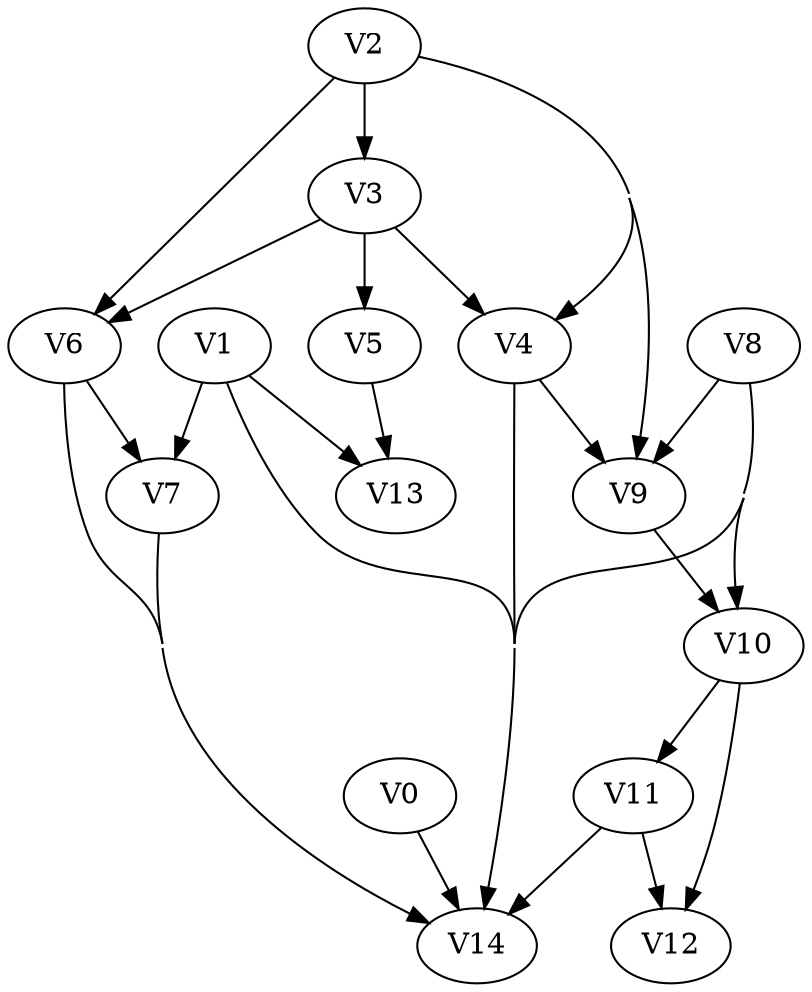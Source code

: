 strict digraph my_dotgraph {
concentrate=True;
V0;
V1;
V2;
V3;
V4;
V5;
V6;
V7;
V8;
V9;
V10;
V11;
V12;
V13;
V14;
V0 -> V14;
V1 -> V7;
V1 -> V13;
V1 -> V14;
V2 -> V3;
V2 -> V4;
V2 -> V6;
V2 -> V9;
V3 -> V4;
V3 -> V5;
V3 -> V6;
V4 -> V9;
V4 -> V14;
V5 -> V13;
V6 -> V7;
V6 -> V14;
V7 -> V14;
V8 -> V9;
V8 -> V10;
V8 -> V14;
V9 -> V10;
V10 -> V11;
V10 -> V12;
V11 -> V12;
V11 -> V14;
}